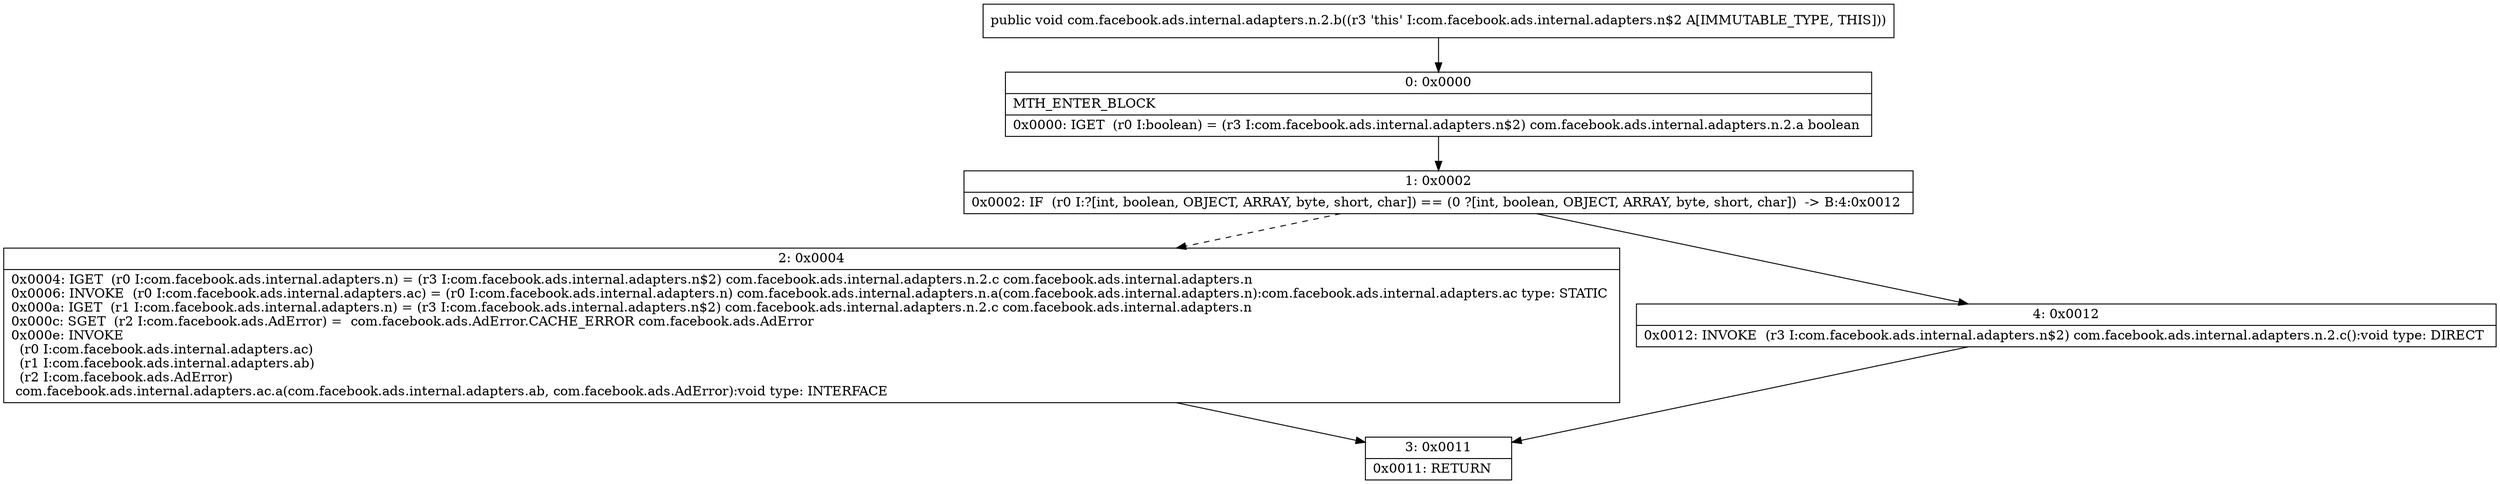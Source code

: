 digraph "CFG forcom.facebook.ads.internal.adapters.n.2.b()V" {
Node_0 [shape=record,label="{0\:\ 0x0000|MTH_ENTER_BLOCK\l|0x0000: IGET  (r0 I:boolean) = (r3 I:com.facebook.ads.internal.adapters.n$2) com.facebook.ads.internal.adapters.n.2.a boolean \l}"];
Node_1 [shape=record,label="{1\:\ 0x0002|0x0002: IF  (r0 I:?[int, boolean, OBJECT, ARRAY, byte, short, char]) == (0 ?[int, boolean, OBJECT, ARRAY, byte, short, char])  \-\> B:4:0x0012 \l}"];
Node_2 [shape=record,label="{2\:\ 0x0004|0x0004: IGET  (r0 I:com.facebook.ads.internal.adapters.n) = (r3 I:com.facebook.ads.internal.adapters.n$2) com.facebook.ads.internal.adapters.n.2.c com.facebook.ads.internal.adapters.n \l0x0006: INVOKE  (r0 I:com.facebook.ads.internal.adapters.ac) = (r0 I:com.facebook.ads.internal.adapters.n) com.facebook.ads.internal.adapters.n.a(com.facebook.ads.internal.adapters.n):com.facebook.ads.internal.adapters.ac type: STATIC \l0x000a: IGET  (r1 I:com.facebook.ads.internal.adapters.n) = (r3 I:com.facebook.ads.internal.adapters.n$2) com.facebook.ads.internal.adapters.n.2.c com.facebook.ads.internal.adapters.n \l0x000c: SGET  (r2 I:com.facebook.ads.AdError) =  com.facebook.ads.AdError.CACHE_ERROR com.facebook.ads.AdError \l0x000e: INVOKE  \l  (r0 I:com.facebook.ads.internal.adapters.ac)\l  (r1 I:com.facebook.ads.internal.adapters.ab)\l  (r2 I:com.facebook.ads.AdError)\l com.facebook.ads.internal.adapters.ac.a(com.facebook.ads.internal.adapters.ab, com.facebook.ads.AdError):void type: INTERFACE \l}"];
Node_3 [shape=record,label="{3\:\ 0x0011|0x0011: RETURN   \l}"];
Node_4 [shape=record,label="{4\:\ 0x0012|0x0012: INVOKE  (r3 I:com.facebook.ads.internal.adapters.n$2) com.facebook.ads.internal.adapters.n.2.c():void type: DIRECT \l}"];
MethodNode[shape=record,label="{public void com.facebook.ads.internal.adapters.n.2.b((r3 'this' I:com.facebook.ads.internal.adapters.n$2 A[IMMUTABLE_TYPE, THIS])) }"];
MethodNode -> Node_0;
Node_0 -> Node_1;
Node_1 -> Node_2[style=dashed];
Node_1 -> Node_4;
Node_2 -> Node_3;
Node_4 -> Node_3;
}

